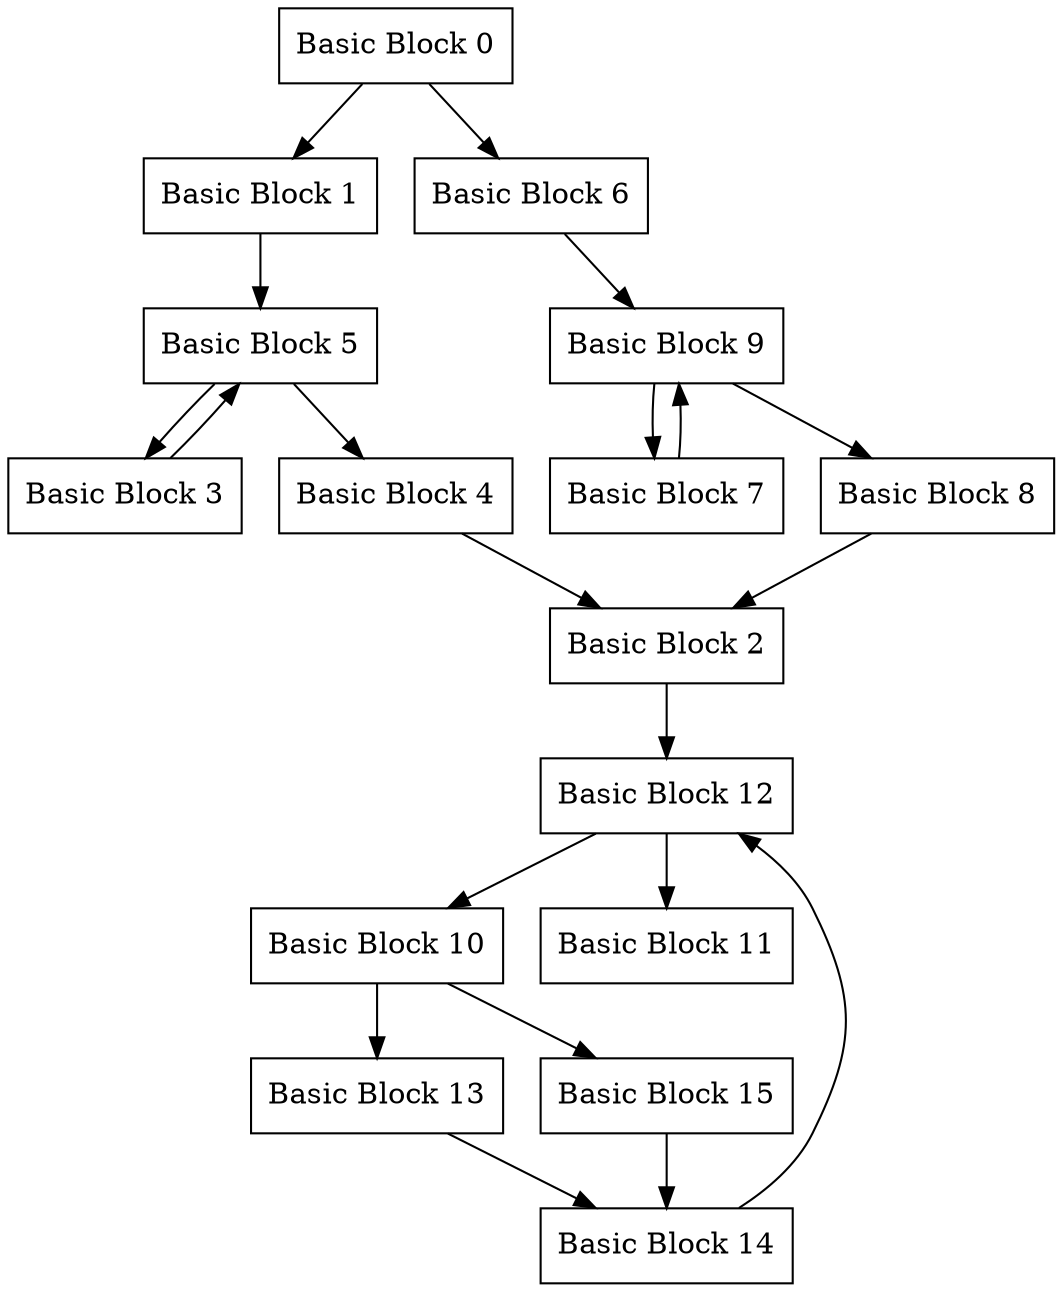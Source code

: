 digraph foo {

"Basic Block 0" [shape=box];
"Basic Block 1" [shape=box];
"Basic Block 2" [shape=box];
"Basic Block 3" [shape=box];
"Basic Block 4" [shape=box];
"Basic Block 5" [shape=box];
"Basic Block 6" [shape=box];
"Basic Block 7" [shape=box];
"Basic Block 8" [shape=box];
"Basic Block 9" [shape=box];
"Basic Block 10" [shape=box];
"Basic Block 11" [shape=box];
"Basic Block 12" [shape=box];
"Basic Block 13" [shape=box];
"Basic Block 14" [shape=box];
"Basic Block 15" [shape=box];

"Basic Block 0" -> "Basic Block 1";
"Basic Block 0" -> "Basic Block 6";
"Basic Block 1" -> "Basic Block 5";
"Basic Block 2" -> "Basic Block 12";
"Basic Block 3" -> "Basic Block 5";
"Basic Block 4" -> "Basic Block 2";
"Basic Block 5" -> "Basic Block 3";
"Basic Block 5" -> "Basic Block 4";
"Basic Block 6" -> "Basic Block 9";
"Basic Block 7" -> "Basic Block 9";
"Basic Block 8" -> "Basic Block 2";
"Basic Block 9" -> "Basic Block 7";
"Basic Block 9" -> "Basic Block 8";
"Basic Block 10" -> "Basic Block 13";
"Basic Block 10" -> "Basic Block 15";
"Basic Block 12" -> "Basic Block 10";
"Basic Block 12" -> "Basic Block 11";
"Basic Block 13" -> "Basic Block 14";
"Basic Block 14" -> "Basic Block 12";
"Basic Block 15" -> "Basic Block 14";

}